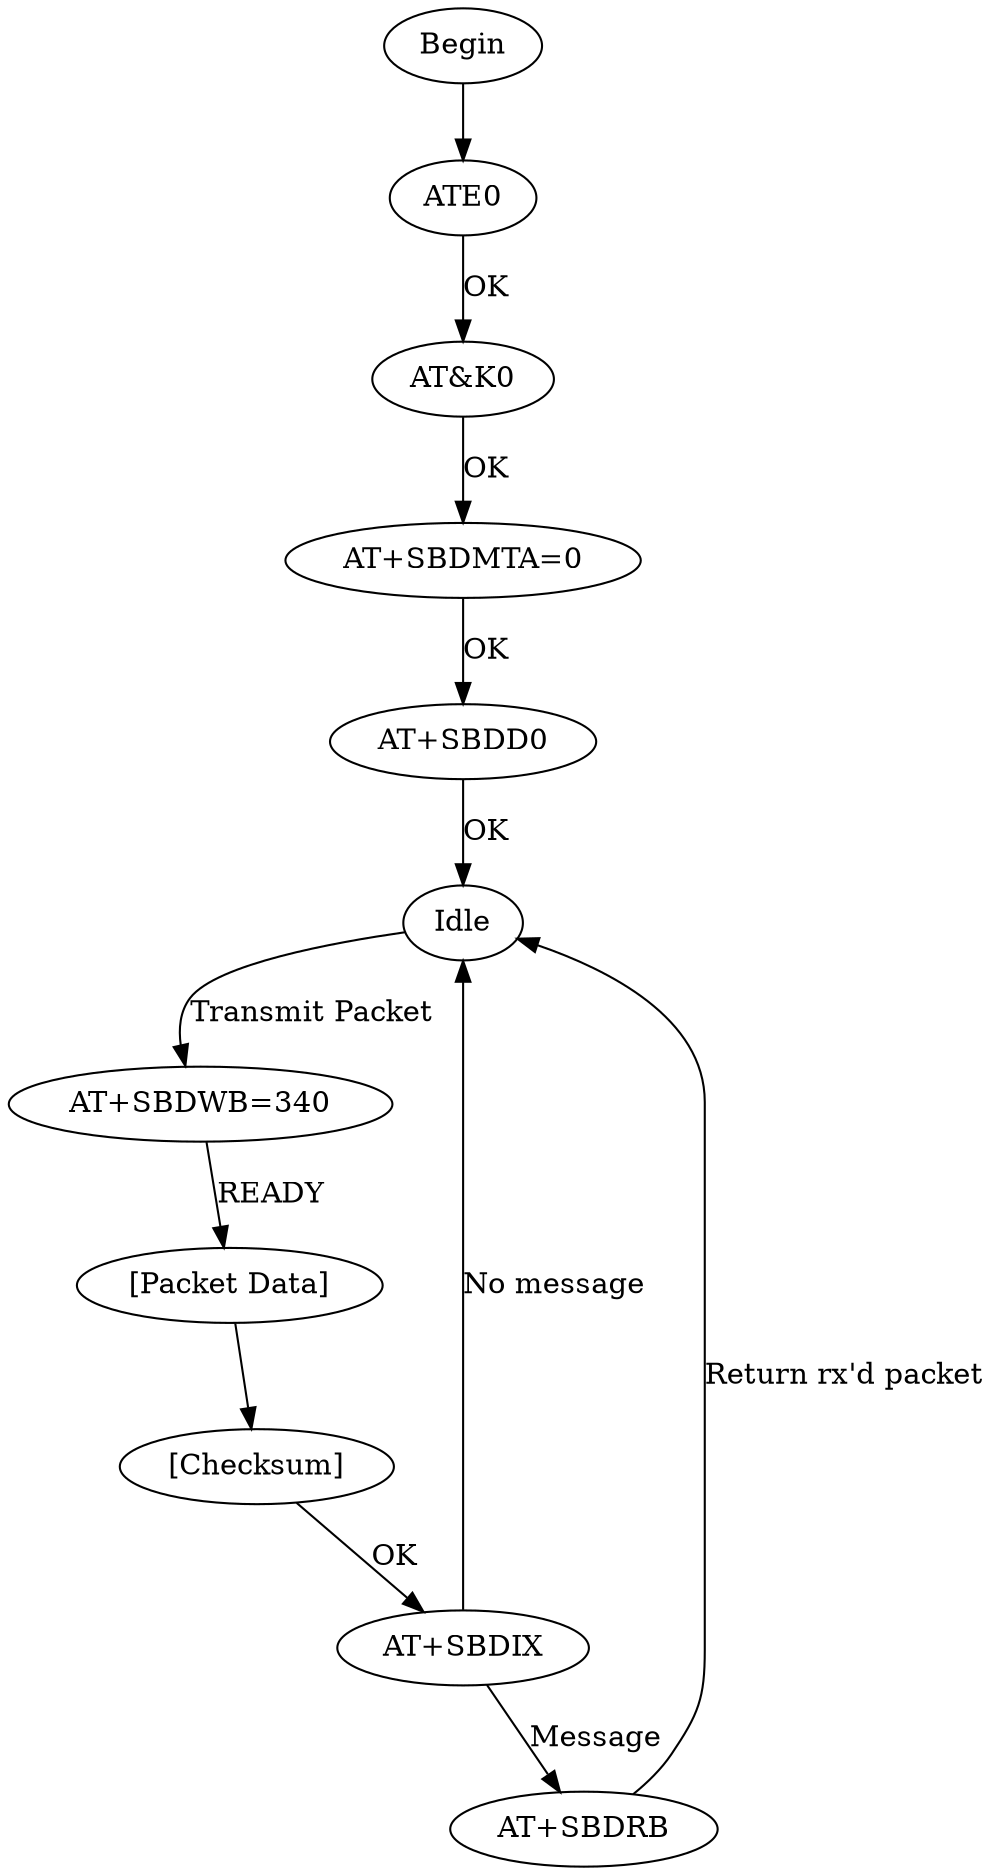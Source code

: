 digraph G {
  Begin -> ATE0;
  ATE0 -> "AT&K0" [label=OK];
  "AT&K0" -> "AT+SBDMTA=0" [label=OK];
  "AT+SBDMTA=0" -> "AT+SBDD0" [label=OK];
  "AT+SBDD0" -> "Idle" [label=OK];
  "Idle" -> "AT+SBDWB=340" [label="Transmit Packet"];
  "AT+SBDWB=340" -> "[Packet Data]" [label=READY];
  "[Packet Data]" -> "[Checksum]";
  "[Checksum]" -> "AT+SBDIX" [label=OK];
  "AT+SBDIX" -> "Idle" [label="No message"];
  "AT+SBDIX" -> "AT+SBDRB" [label="Message"];
  "AT+SBDRB" -> "Idle" [label="Return rx'd packet"];

}